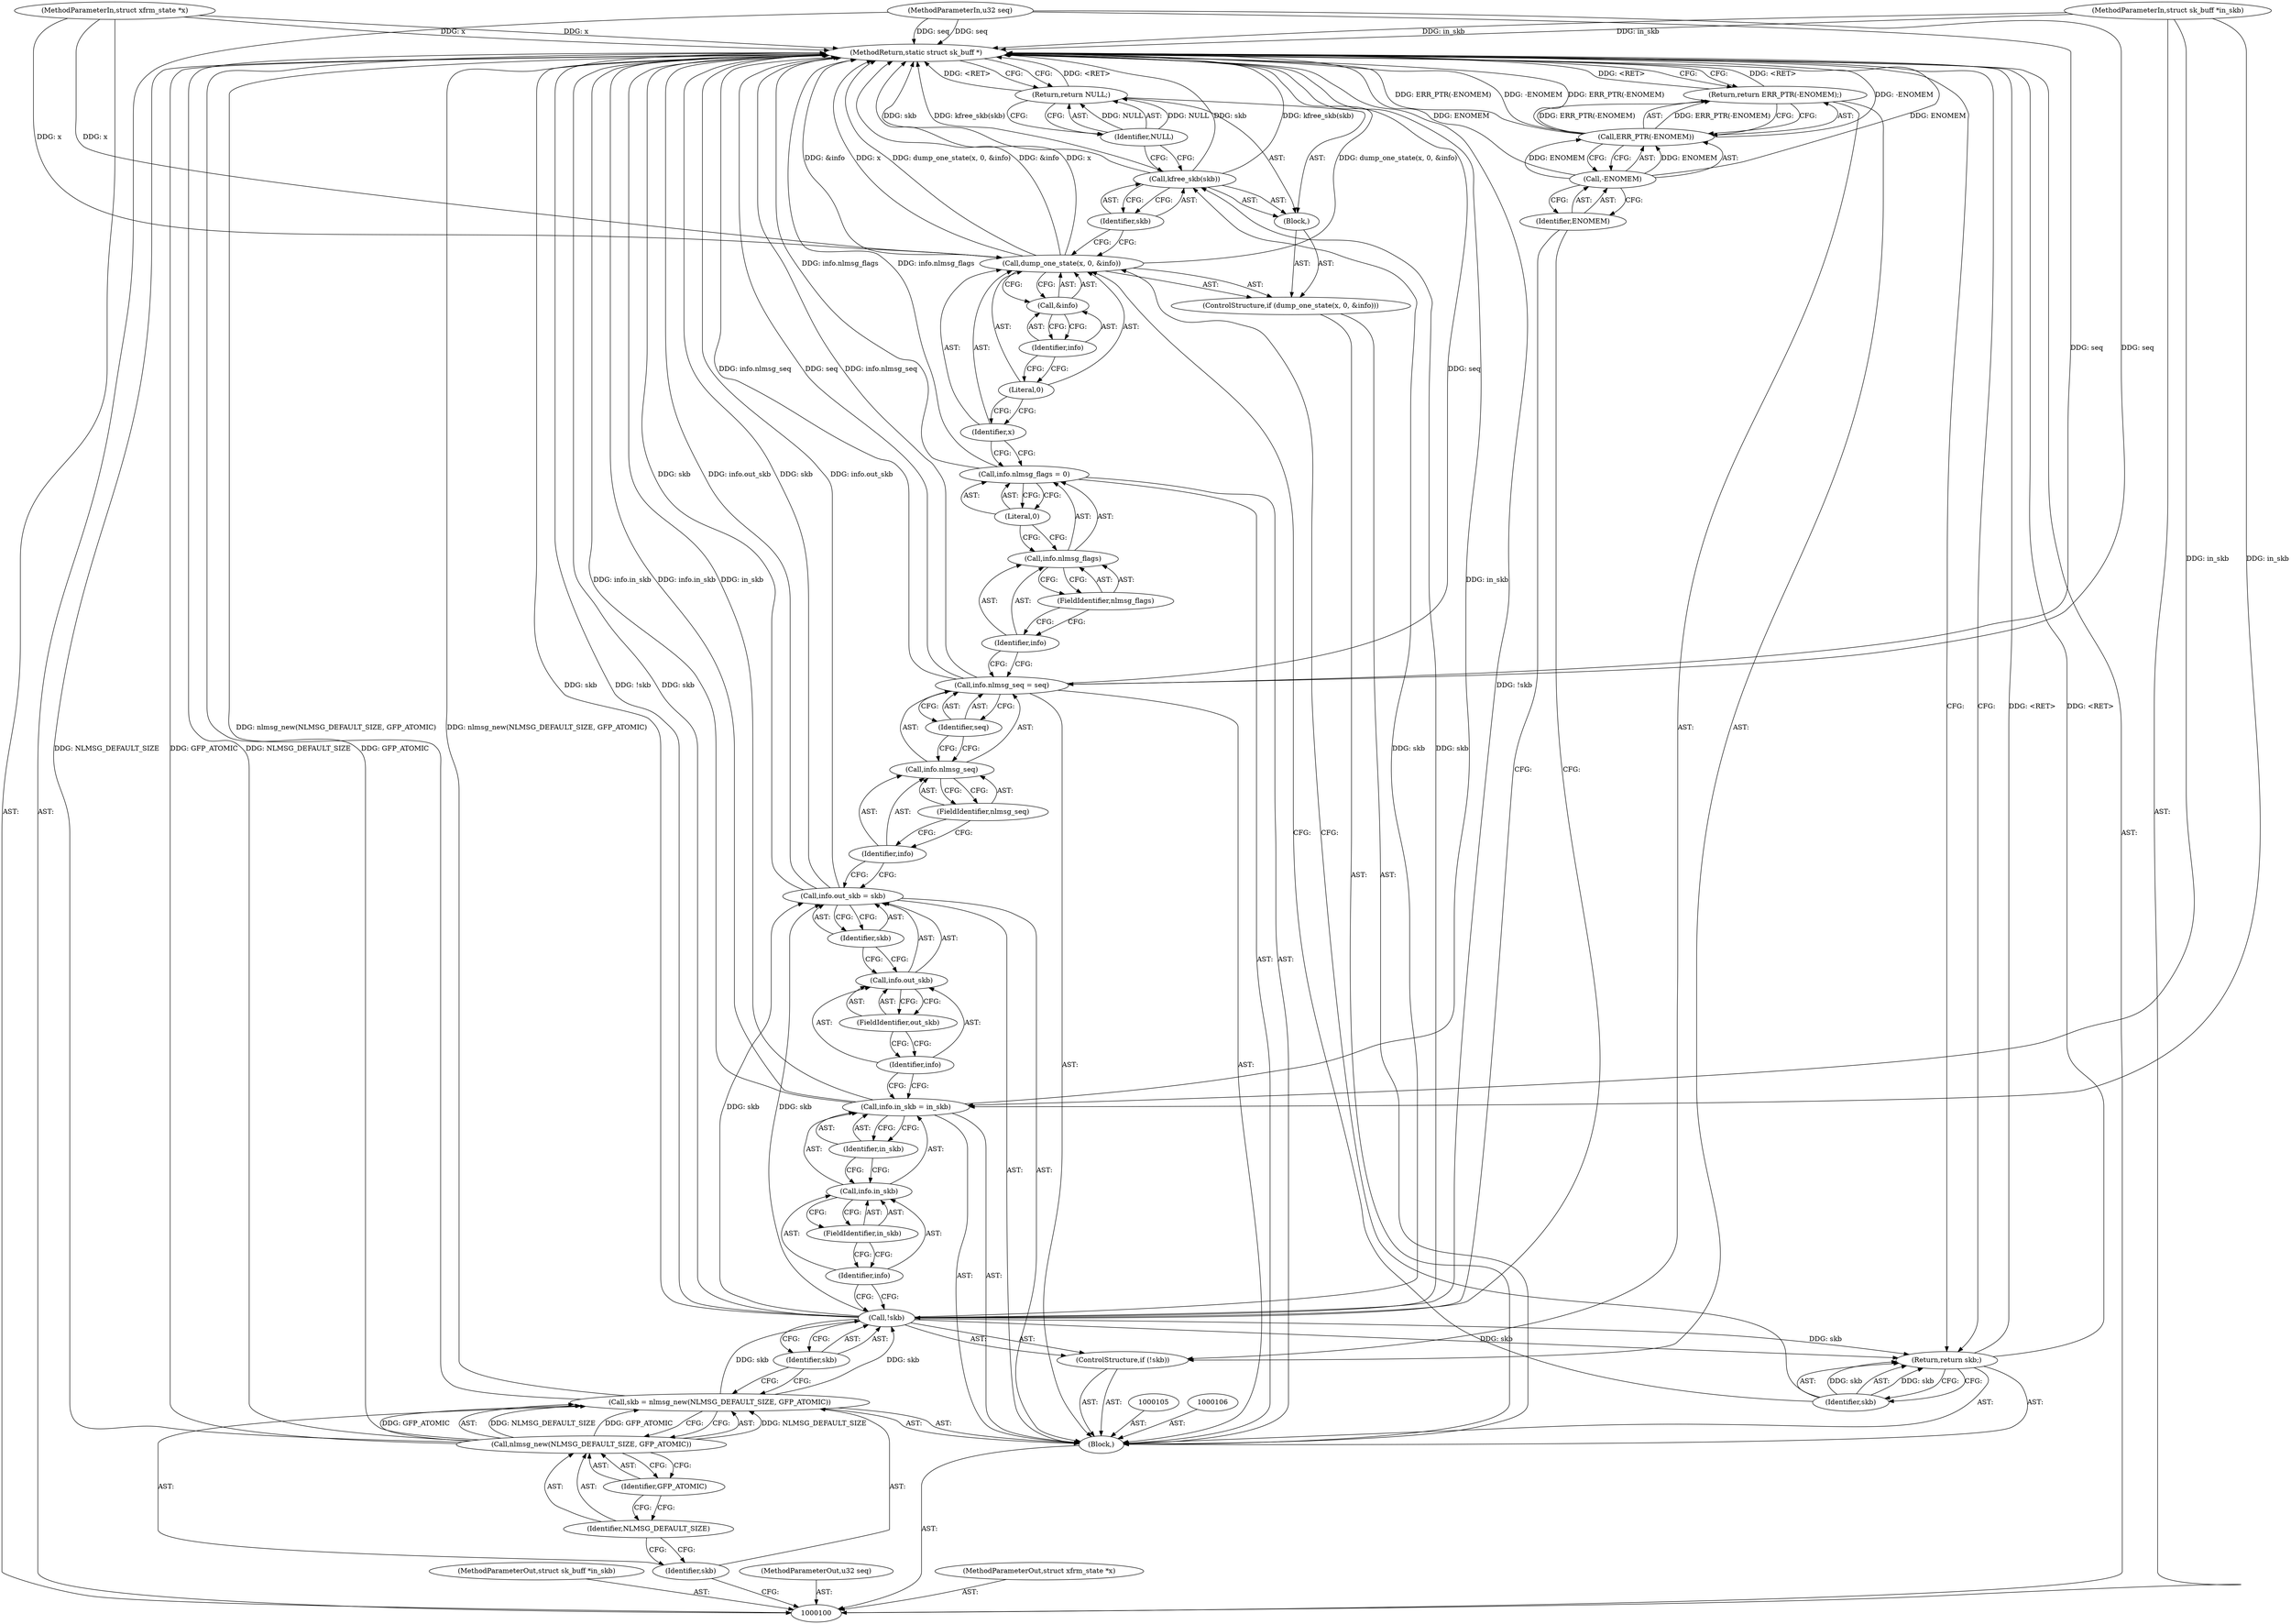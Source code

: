 digraph "1_linux_864745d291b5ba80ea0bd0edcbe67273de368836" {
"1000152" [label="(MethodReturn,static struct sk_buff *)"];
"1000101" [label="(MethodParameterIn,struct sk_buff *in_skb)"];
"1000203" [label="(MethodParameterOut,struct sk_buff *in_skb)"];
"1000119" [label="(Call,info.in_skb = in_skb)"];
"1000120" [label="(Call,info.in_skb)"];
"1000121" [label="(Identifier,info)"];
"1000123" [label="(Identifier,in_skb)"];
"1000122" [label="(FieldIdentifier,in_skb)"];
"1000124" [label="(Call,info.out_skb = skb)"];
"1000125" [label="(Call,info.out_skb)"];
"1000126" [label="(Identifier,info)"];
"1000128" [label="(Identifier,skb)"];
"1000127" [label="(FieldIdentifier,out_skb)"];
"1000133" [label="(Identifier,seq)"];
"1000129" [label="(Call,info.nlmsg_seq = seq)"];
"1000130" [label="(Call,info.nlmsg_seq)"];
"1000131" [label="(Identifier,info)"];
"1000132" [label="(FieldIdentifier,nlmsg_seq)"];
"1000134" [label="(Call,info.nlmsg_flags = 0)"];
"1000135" [label="(Call,info.nlmsg_flags)"];
"1000136" [label="(Identifier,info)"];
"1000138" [label="(Literal,0)"];
"1000137" [label="(FieldIdentifier,nlmsg_flags)"];
"1000139" [label="(ControlStructure,if (dump_one_state(x, 0, &info)))"];
"1000141" [label="(Identifier,x)"];
"1000142" [label="(Literal,0)"];
"1000143" [label="(Call,&info)"];
"1000144" [label="(Identifier,info)"];
"1000145" [label="(Block,)"];
"1000140" [label="(Call,dump_one_state(x, 0, &info))"];
"1000147" [label="(Identifier,skb)"];
"1000146" [label="(Call,kfree_skb(skb))"];
"1000148" [label="(Return,return NULL;)"];
"1000149" [label="(Identifier,NULL)"];
"1000103" [label="(MethodParameterIn,u32 seq)"];
"1000205" [label="(MethodParameterOut,u32 seq)"];
"1000102" [label="(MethodParameterIn,struct xfrm_state *x)"];
"1000204" [label="(MethodParameterOut,struct xfrm_state *x)"];
"1000150" [label="(Return,return skb;)"];
"1000151" [label="(Identifier,skb)"];
"1000104" [label="(Block,)"];
"1000110" [label="(Identifier,NLMSG_DEFAULT_SIZE)"];
"1000107" [label="(Call,skb = nlmsg_new(NLMSG_DEFAULT_SIZE, GFP_ATOMIC))"];
"1000108" [label="(Identifier,skb)"];
"1000111" [label="(Identifier,GFP_ATOMIC)"];
"1000109" [label="(Call,nlmsg_new(NLMSG_DEFAULT_SIZE, GFP_ATOMIC))"];
"1000112" [label="(ControlStructure,if (!skb))"];
"1000113" [label="(Call,!skb)"];
"1000114" [label="(Identifier,skb)"];
"1000117" [label="(Call,-ENOMEM)"];
"1000118" [label="(Identifier,ENOMEM)"];
"1000115" [label="(Return,return ERR_PTR(-ENOMEM);)"];
"1000116" [label="(Call,ERR_PTR(-ENOMEM))"];
"1000152" -> "1000100"  [label="AST: "];
"1000152" -> "1000115"  [label="CFG: "];
"1000152" -> "1000148"  [label="CFG: "];
"1000152" -> "1000150"  [label="CFG: "];
"1000116" -> "1000152"  [label="DDG: -ENOMEM"];
"1000116" -> "1000152"  [label="DDG: ERR_PTR(-ENOMEM)"];
"1000129" -> "1000152"  [label="DDG: info.nlmsg_seq"];
"1000129" -> "1000152"  [label="DDG: seq"];
"1000124" -> "1000152"  [label="DDG: info.out_skb"];
"1000124" -> "1000152"  [label="DDG: skb"];
"1000113" -> "1000152"  [label="DDG: skb"];
"1000113" -> "1000152"  [label="DDG: !skb"];
"1000140" -> "1000152"  [label="DDG: dump_one_state(x, 0, &info)"];
"1000140" -> "1000152"  [label="DDG: &info"];
"1000140" -> "1000152"  [label="DDG: x"];
"1000117" -> "1000152"  [label="DDG: ENOMEM"];
"1000146" -> "1000152"  [label="DDG: kfree_skb(skb)"];
"1000146" -> "1000152"  [label="DDG: skb"];
"1000107" -> "1000152"  [label="DDG: nlmsg_new(NLMSG_DEFAULT_SIZE, GFP_ATOMIC)"];
"1000119" -> "1000152"  [label="DDG: in_skb"];
"1000119" -> "1000152"  [label="DDG: info.in_skb"];
"1000103" -> "1000152"  [label="DDG: seq"];
"1000102" -> "1000152"  [label="DDG: x"];
"1000134" -> "1000152"  [label="DDG: info.nlmsg_flags"];
"1000101" -> "1000152"  [label="DDG: in_skb"];
"1000109" -> "1000152"  [label="DDG: NLMSG_DEFAULT_SIZE"];
"1000109" -> "1000152"  [label="DDG: GFP_ATOMIC"];
"1000148" -> "1000152"  [label="DDG: <RET>"];
"1000115" -> "1000152"  [label="DDG: <RET>"];
"1000150" -> "1000152"  [label="DDG: <RET>"];
"1000101" -> "1000100"  [label="AST: "];
"1000101" -> "1000152"  [label="DDG: in_skb"];
"1000101" -> "1000119"  [label="DDG: in_skb"];
"1000203" -> "1000100"  [label="AST: "];
"1000119" -> "1000104"  [label="AST: "];
"1000119" -> "1000123"  [label="CFG: "];
"1000120" -> "1000119"  [label="AST: "];
"1000123" -> "1000119"  [label="AST: "];
"1000126" -> "1000119"  [label="CFG: "];
"1000119" -> "1000152"  [label="DDG: in_skb"];
"1000119" -> "1000152"  [label="DDG: info.in_skb"];
"1000101" -> "1000119"  [label="DDG: in_skb"];
"1000120" -> "1000119"  [label="AST: "];
"1000120" -> "1000122"  [label="CFG: "];
"1000121" -> "1000120"  [label="AST: "];
"1000122" -> "1000120"  [label="AST: "];
"1000123" -> "1000120"  [label="CFG: "];
"1000121" -> "1000120"  [label="AST: "];
"1000121" -> "1000113"  [label="CFG: "];
"1000122" -> "1000121"  [label="CFG: "];
"1000123" -> "1000119"  [label="AST: "];
"1000123" -> "1000120"  [label="CFG: "];
"1000119" -> "1000123"  [label="CFG: "];
"1000122" -> "1000120"  [label="AST: "];
"1000122" -> "1000121"  [label="CFG: "];
"1000120" -> "1000122"  [label="CFG: "];
"1000124" -> "1000104"  [label="AST: "];
"1000124" -> "1000128"  [label="CFG: "];
"1000125" -> "1000124"  [label="AST: "];
"1000128" -> "1000124"  [label="AST: "];
"1000131" -> "1000124"  [label="CFG: "];
"1000124" -> "1000152"  [label="DDG: info.out_skb"];
"1000124" -> "1000152"  [label="DDG: skb"];
"1000113" -> "1000124"  [label="DDG: skb"];
"1000125" -> "1000124"  [label="AST: "];
"1000125" -> "1000127"  [label="CFG: "];
"1000126" -> "1000125"  [label="AST: "];
"1000127" -> "1000125"  [label="AST: "];
"1000128" -> "1000125"  [label="CFG: "];
"1000126" -> "1000125"  [label="AST: "];
"1000126" -> "1000119"  [label="CFG: "];
"1000127" -> "1000126"  [label="CFG: "];
"1000128" -> "1000124"  [label="AST: "];
"1000128" -> "1000125"  [label="CFG: "];
"1000124" -> "1000128"  [label="CFG: "];
"1000127" -> "1000125"  [label="AST: "];
"1000127" -> "1000126"  [label="CFG: "];
"1000125" -> "1000127"  [label="CFG: "];
"1000133" -> "1000129"  [label="AST: "];
"1000133" -> "1000130"  [label="CFG: "];
"1000129" -> "1000133"  [label="CFG: "];
"1000129" -> "1000104"  [label="AST: "];
"1000129" -> "1000133"  [label="CFG: "];
"1000130" -> "1000129"  [label="AST: "];
"1000133" -> "1000129"  [label="AST: "];
"1000136" -> "1000129"  [label="CFG: "];
"1000129" -> "1000152"  [label="DDG: info.nlmsg_seq"];
"1000129" -> "1000152"  [label="DDG: seq"];
"1000103" -> "1000129"  [label="DDG: seq"];
"1000130" -> "1000129"  [label="AST: "];
"1000130" -> "1000132"  [label="CFG: "];
"1000131" -> "1000130"  [label="AST: "];
"1000132" -> "1000130"  [label="AST: "];
"1000133" -> "1000130"  [label="CFG: "];
"1000131" -> "1000130"  [label="AST: "];
"1000131" -> "1000124"  [label="CFG: "];
"1000132" -> "1000131"  [label="CFG: "];
"1000132" -> "1000130"  [label="AST: "];
"1000132" -> "1000131"  [label="CFG: "];
"1000130" -> "1000132"  [label="CFG: "];
"1000134" -> "1000104"  [label="AST: "];
"1000134" -> "1000138"  [label="CFG: "];
"1000135" -> "1000134"  [label="AST: "];
"1000138" -> "1000134"  [label="AST: "];
"1000141" -> "1000134"  [label="CFG: "];
"1000134" -> "1000152"  [label="DDG: info.nlmsg_flags"];
"1000135" -> "1000134"  [label="AST: "];
"1000135" -> "1000137"  [label="CFG: "];
"1000136" -> "1000135"  [label="AST: "];
"1000137" -> "1000135"  [label="AST: "];
"1000138" -> "1000135"  [label="CFG: "];
"1000136" -> "1000135"  [label="AST: "];
"1000136" -> "1000129"  [label="CFG: "];
"1000137" -> "1000136"  [label="CFG: "];
"1000138" -> "1000134"  [label="AST: "];
"1000138" -> "1000135"  [label="CFG: "];
"1000134" -> "1000138"  [label="CFG: "];
"1000137" -> "1000135"  [label="AST: "];
"1000137" -> "1000136"  [label="CFG: "];
"1000135" -> "1000137"  [label="CFG: "];
"1000139" -> "1000104"  [label="AST: "];
"1000140" -> "1000139"  [label="AST: "];
"1000145" -> "1000139"  [label="AST: "];
"1000141" -> "1000140"  [label="AST: "];
"1000141" -> "1000134"  [label="CFG: "];
"1000142" -> "1000141"  [label="CFG: "];
"1000142" -> "1000140"  [label="AST: "];
"1000142" -> "1000141"  [label="CFG: "];
"1000144" -> "1000142"  [label="CFG: "];
"1000143" -> "1000140"  [label="AST: "];
"1000143" -> "1000144"  [label="CFG: "];
"1000144" -> "1000143"  [label="AST: "];
"1000140" -> "1000143"  [label="CFG: "];
"1000144" -> "1000143"  [label="AST: "];
"1000144" -> "1000142"  [label="CFG: "];
"1000143" -> "1000144"  [label="CFG: "];
"1000145" -> "1000139"  [label="AST: "];
"1000146" -> "1000145"  [label="AST: "];
"1000148" -> "1000145"  [label="AST: "];
"1000140" -> "1000139"  [label="AST: "];
"1000140" -> "1000143"  [label="CFG: "];
"1000141" -> "1000140"  [label="AST: "];
"1000142" -> "1000140"  [label="AST: "];
"1000143" -> "1000140"  [label="AST: "];
"1000147" -> "1000140"  [label="CFG: "];
"1000151" -> "1000140"  [label="CFG: "];
"1000140" -> "1000152"  [label="DDG: dump_one_state(x, 0, &info)"];
"1000140" -> "1000152"  [label="DDG: &info"];
"1000140" -> "1000152"  [label="DDG: x"];
"1000102" -> "1000140"  [label="DDG: x"];
"1000147" -> "1000146"  [label="AST: "];
"1000147" -> "1000140"  [label="CFG: "];
"1000146" -> "1000147"  [label="CFG: "];
"1000146" -> "1000145"  [label="AST: "];
"1000146" -> "1000147"  [label="CFG: "];
"1000147" -> "1000146"  [label="AST: "];
"1000149" -> "1000146"  [label="CFG: "];
"1000146" -> "1000152"  [label="DDG: kfree_skb(skb)"];
"1000146" -> "1000152"  [label="DDG: skb"];
"1000113" -> "1000146"  [label="DDG: skb"];
"1000148" -> "1000145"  [label="AST: "];
"1000148" -> "1000149"  [label="CFG: "];
"1000149" -> "1000148"  [label="AST: "];
"1000152" -> "1000148"  [label="CFG: "];
"1000148" -> "1000152"  [label="DDG: <RET>"];
"1000149" -> "1000148"  [label="DDG: NULL"];
"1000149" -> "1000148"  [label="AST: "];
"1000149" -> "1000146"  [label="CFG: "];
"1000148" -> "1000149"  [label="CFG: "];
"1000149" -> "1000148"  [label="DDG: NULL"];
"1000103" -> "1000100"  [label="AST: "];
"1000103" -> "1000152"  [label="DDG: seq"];
"1000103" -> "1000129"  [label="DDG: seq"];
"1000205" -> "1000100"  [label="AST: "];
"1000102" -> "1000100"  [label="AST: "];
"1000102" -> "1000152"  [label="DDG: x"];
"1000102" -> "1000140"  [label="DDG: x"];
"1000204" -> "1000100"  [label="AST: "];
"1000150" -> "1000104"  [label="AST: "];
"1000150" -> "1000151"  [label="CFG: "];
"1000151" -> "1000150"  [label="AST: "];
"1000152" -> "1000150"  [label="CFG: "];
"1000150" -> "1000152"  [label="DDG: <RET>"];
"1000151" -> "1000150"  [label="DDG: skb"];
"1000113" -> "1000150"  [label="DDG: skb"];
"1000151" -> "1000150"  [label="AST: "];
"1000151" -> "1000140"  [label="CFG: "];
"1000150" -> "1000151"  [label="CFG: "];
"1000151" -> "1000150"  [label="DDG: skb"];
"1000104" -> "1000100"  [label="AST: "];
"1000105" -> "1000104"  [label="AST: "];
"1000106" -> "1000104"  [label="AST: "];
"1000107" -> "1000104"  [label="AST: "];
"1000112" -> "1000104"  [label="AST: "];
"1000119" -> "1000104"  [label="AST: "];
"1000124" -> "1000104"  [label="AST: "];
"1000129" -> "1000104"  [label="AST: "];
"1000134" -> "1000104"  [label="AST: "];
"1000139" -> "1000104"  [label="AST: "];
"1000150" -> "1000104"  [label="AST: "];
"1000110" -> "1000109"  [label="AST: "];
"1000110" -> "1000108"  [label="CFG: "];
"1000111" -> "1000110"  [label="CFG: "];
"1000107" -> "1000104"  [label="AST: "];
"1000107" -> "1000109"  [label="CFG: "];
"1000108" -> "1000107"  [label="AST: "];
"1000109" -> "1000107"  [label="AST: "];
"1000114" -> "1000107"  [label="CFG: "];
"1000107" -> "1000152"  [label="DDG: nlmsg_new(NLMSG_DEFAULT_SIZE, GFP_ATOMIC)"];
"1000109" -> "1000107"  [label="DDG: NLMSG_DEFAULT_SIZE"];
"1000109" -> "1000107"  [label="DDG: GFP_ATOMIC"];
"1000107" -> "1000113"  [label="DDG: skb"];
"1000108" -> "1000107"  [label="AST: "];
"1000108" -> "1000100"  [label="CFG: "];
"1000110" -> "1000108"  [label="CFG: "];
"1000111" -> "1000109"  [label="AST: "];
"1000111" -> "1000110"  [label="CFG: "];
"1000109" -> "1000111"  [label="CFG: "];
"1000109" -> "1000107"  [label="AST: "];
"1000109" -> "1000111"  [label="CFG: "];
"1000110" -> "1000109"  [label="AST: "];
"1000111" -> "1000109"  [label="AST: "];
"1000107" -> "1000109"  [label="CFG: "];
"1000109" -> "1000152"  [label="DDG: NLMSG_DEFAULT_SIZE"];
"1000109" -> "1000152"  [label="DDG: GFP_ATOMIC"];
"1000109" -> "1000107"  [label="DDG: NLMSG_DEFAULT_SIZE"];
"1000109" -> "1000107"  [label="DDG: GFP_ATOMIC"];
"1000112" -> "1000104"  [label="AST: "];
"1000113" -> "1000112"  [label="AST: "];
"1000115" -> "1000112"  [label="AST: "];
"1000113" -> "1000112"  [label="AST: "];
"1000113" -> "1000114"  [label="CFG: "];
"1000114" -> "1000113"  [label="AST: "];
"1000118" -> "1000113"  [label="CFG: "];
"1000121" -> "1000113"  [label="CFG: "];
"1000113" -> "1000152"  [label="DDG: skb"];
"1000113" -> "1000152"  [label="DDG: !skb"];
"1000107" -> "1000113"  [label="DDG: skb"];
"1000113" -> "1000124"  [label="DDG: skb"];
"1000113" -> "1000146"  [label="DDG: skb"];
"1000113" -> "1000150"  [label="DDG: skb"];
"1000114" -> "1000113"  [label="AST: "];
"1000114" -> "1000107"  [label="CFG: "];
"1000113" -> "1000114"  [label="CFG: "];
"1000117" -> "1000116"  [label="AST: "];
"1000117" -> "1000118"  [label="CFG: "];
"1000118" -> "1000117"  [label="AST: "];
"1000116" -> "1000117"  [label="CFG: "];
"1000117" -> "1000152"  [label="DDG: ENOMEM"];
"1000117" -> "1000116"  [label="DDG: ENOMEM"];
"1000118" -> "1000117"  [label="AST: "];
"1000118" -> "1000113"  [label="CFG: "];
"1000117" -> "1000118"  [label="CFG: "];
"1000115" -> "1000112"  [label="AST: "];
"1000115" -> "1000116"  [label="CFG: "];
"1000116" -> "1000115"  [label="AST: "];
"1000152" -> "1000115"  [label="CFG: "];
"1000115" -> "1000152"  [label="DDG: <RET>"];
"1000116" -> "1000115"  [label="DDG: ERR_PTR(-ENOMEM)"];
"1000116" -> "1000115"  [label="AST: "];
"1000116" -> "1000117"  [label="CFG: "];
"1000117" -> "1000116"  [label="AST: "];
"1000115" -> "1000116"  [label="CFG: "];
"1000116" -> "1000152"  [label="DDG: -ENOMEM"];
"1000116" -> "1000152"  [label="DDG: ERR_PTR(-ENOMEM)"];
"1000116" -> "1000115"  [label="DDG: ERR_PTR(-ENOMEM)"];
"1000117" -> "1000116"  [label="DDG: ENOMEM"];
}
